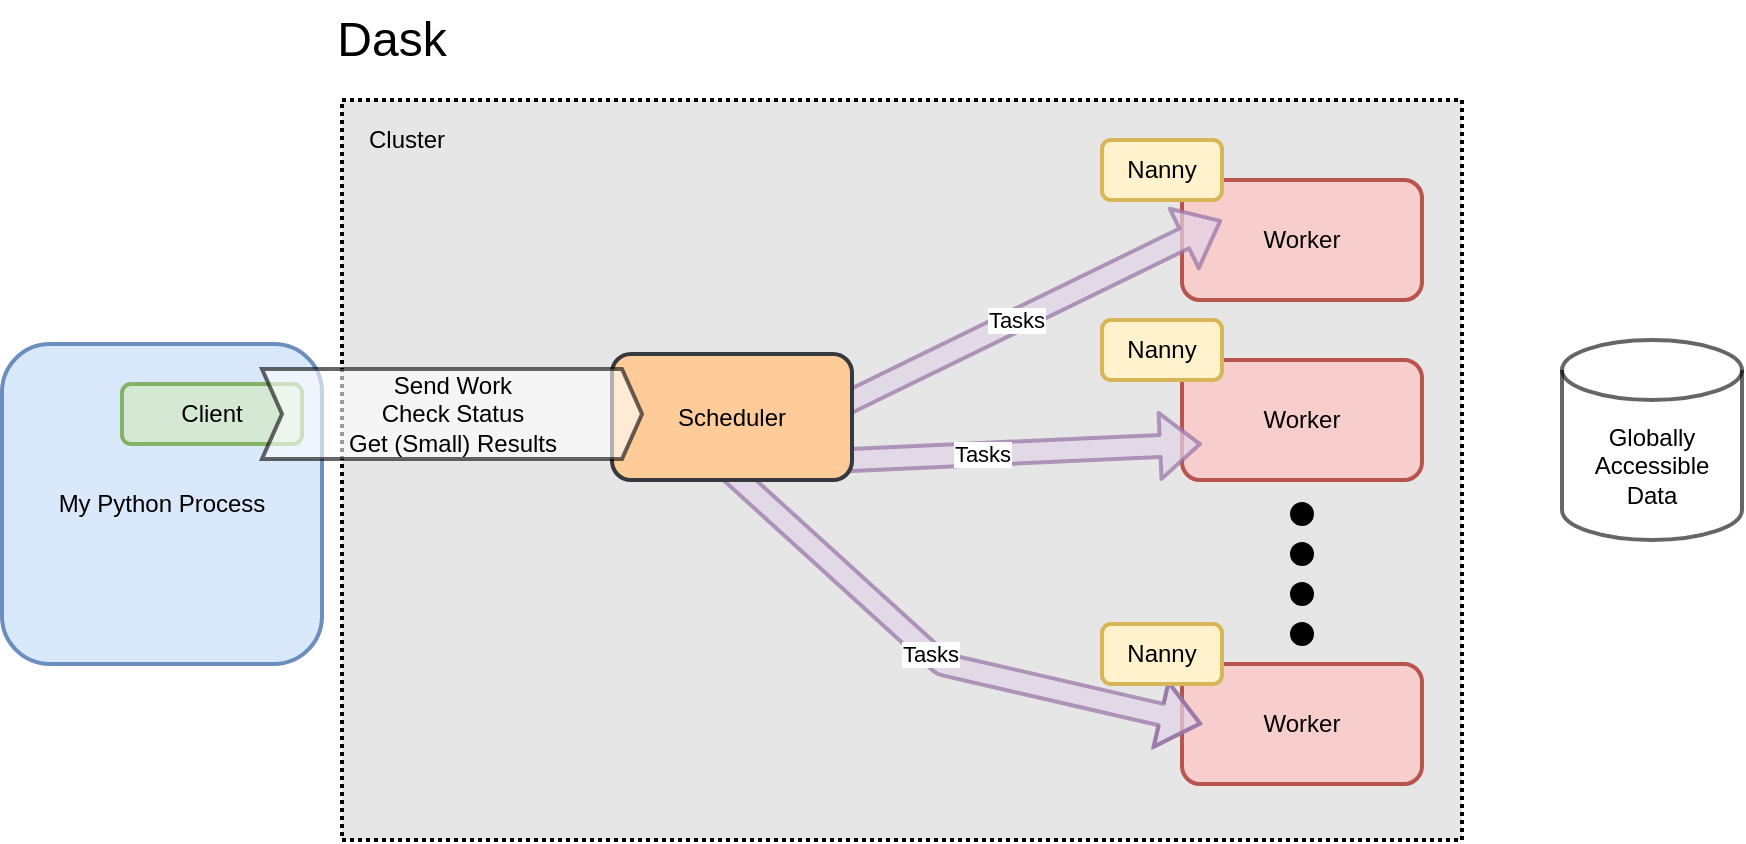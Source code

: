 <mxfile version="13.7.5" type="device" pages="3"><diagram id="aBTgrGCe_DV-I_EdvBpU" name="Page-1"><mxGraphModel dx="1181" dy="671" grid="1" gridSize="10" guides="1" tooltips="1" connect="1" arrows="1" fold="1" page="1" pageScale="1" pageWidth="850" pageHeight="1100" math="0" shadow="0"><root><mxCell id="0"/><mxCell id="1" parent="0"/><mxCell id="cDjT2qVqni1KiCa9zTbO-26" value="" style="rounded=0;whiteSpace=wrap;html=1;shadow=0;sketch=0;strokeWidth=2;fillColor=#E6E6E6;dashed=1;dashPattern=1 1;" vertex="1" parent="1"><mxGeometry x="230" y="120" width="560" height="370" as="geometry"/></mxCell><mxCell id="cDjT2qVqni1KiCa9zTbO-6" value="Worker" style="rounded=1;whiteSpace=wrap;html=1;strokeWidth=2;fillColor=#f8cecc;strokeColor=#b85450;" vertex="1" parent="1"><mxGeometry x="650" y="402" width="120" height="60" as="geometry"/></mxCell><mxCell id="cDjT2qVqni1KiCa9zTbO-23" value="Tasks" style="shape=flexArrow;endArrow=classic;html=1;strokeWidth=2;fillColor=#e1d5e7;strokeColor=#9673a6;opacity=70;" edge="1" parent="1"><mxGeometry width="50" height="50" relative="1" as="geometry"><mxPoint x="420" y="302" as="sourcePoint"/><mxPoint x="660" y="432" as="targetPoint"/><Array as="points"><mxPoint x="530" y="402"/></Array></mxGeometry></mxCell><mxCell id="cDjT2qVqni1KiCa9zTbO-1" value="My Python Process" style="rounded=1;whiteSpace=wrap;html=1;strokeWidth=2;fillColor=#dae8fc;strokeColor=#6c8ebf;" vertex="1" parent="1"><mxGeometry x="60" y="242" width="160" height="160" as="geometry"/></mxCell><mxCell id="cDjT2qVqni1KiCa9zTbO-4" value="Worker" style="rounded=1;whiteSpace=wrap;html=1;strokeWidth=2;fillColor=#f8cecc;strokeColor=#b85450;" vertex="1" parent="1"><mxGeometry x="650" y="160" width="120" height="60" as="geometry"/></mxCell><mxCell id="cDjT2qVqni1KiCa9zTbO-5" value="Worker" style="rounded=1;whiteSpace=wrap;html=1;strokeWidth=2;fillColor=#f8cecc;strokeColor=#b85450;" vertex="1" parent="1"><mxGeometry x="650" y="250" width="120" height="60" as="geometry"/></mxCell><mxCell id="cDjT2qVqni1KiCa9zTbO-8" value="" style="ellipse;whiteSpace=wrap;html=1;aspect=fixed;strokeWidth=2;fillColor=#000000;" vertex="1" parent="1"><mxGeometry x="705" y="322" width="10" height="10" as="geometry"/></mxCell><mxCell id="cDjT2qVqni1KiCa9zTbO-9" value="" style="ellipse;whiteSpace=wrap;html=1;aspect=fixed;strokeWidth=2;fillColor=#000000;" vertex="1" parent="1"><mxGeometry x="705" y="342" width="10" height="10" as="geometry"/></mxCell><mxCell id="cDjT2qVqni1KiCa9zTbO-10" value="" style="ellipse;whiteSpace=wrap;html=1;aspect=fixed;strokeWidth=2;fillColor=#000000;" vertex="1" parent="1"><mxGeometry x="705" y="362" width="10" height="10" as="geometry"/></mxCell><mxCell id="cDjT2qVqni1KiCa9zTbO-11" value="" style="ellipse;whiteSpace=wrap;html=1;aspect=fixed;strokeWidth=2;fillColor=#000000;" vertex="1" parent="1"><mxGeometry x="705" y="382" width="10" height="10" as="geometry"/></mxCell><mxCell id="cDjT2qVqni1KiCa9zTbO-12" value="Nanny" style="rounded=1;whiteSpace=wrap;html=1;strokeWidth=2;fillColor=#fff2cc;strokeColor=#d6b656;" vertex="1" parent="1"><mxGeometry x="610" y="140" width="60" height="30" as="geometry"/></mxCell><mxCell id="cDjT2qVqni1KiCa9zTbO-13" value="Nanny" style="rounded=1;whiteSpace=wrap;html=1;strokeWidth=2;fillColor=#fff2cc;strokeColor=#d6b656;" vertex="1" parent="1"><mxGeometry x="610" y="230" width="60" height="30" as="geometry"/></mxCell><mxCell id="cDjT2qVqni1KiCa9zTbO-14" value="Nanny" style="rounded=1;whiteSpace=wrap;html=1;strokeWidth=2;fillColor=#fff2cc;strokeColor=#d6b656;" vertex="1" parent="1"><mxGeometry x="610" y="382" width="60" height="30" as="geometry"/></mxCell><mxCell id="cDjT2qVqni1KiCa9zTbO-16" value="Tasks" style="shape=flexArrow;endArrow=classic;html=1;strokeWidth=2;fillColor=#e1d5e7;strokeColor=#9673a6;opacity=70;" edge="1" parent="1"><mxGeometry width="50" height="50" relative="1" as="geometry"><mxPoint x="465" y="280" as="sourcePoint"/><mxPoint x="670" y="180" as="targetPoint"/></mxGeometry></mxCell><mxCell id="cDjT2qVqni1KiCa9zTbO-24" value="Tasks" style="shape=flexArrow;endArrow=classic;html=1;strokeWidth=2;fillColor=#e1d5e7;strokeColor=#9673a6;opacity=70;" edge="1" parent="1"><mxGeometry width="50" height="50" relative="1" as="geometry"><mxPoint x="440" y="302" as="sourcePoint"/><mxPoint x="660" y="292" as="targetPoint"/></mxGeometry></mxCell><mxCell id="cDjT2qVqni1KiCa9zTbO-3" value="Scheduler" style="rounded=1;whiteSpace=wrap;html=1;strokeWidth=2;fillColor=#ffcc99;strokeColor=#36393d;" vertex="1" parent="1"><mxGeometry x="365" y="247" width="120" height="63" as="geometry"/></mxCell><mxCell id="cDjT2qVqni1KiCa9zTbO-25" value="Globally&lt;br&gt;Accessible&lt;br&gt;Data" style="shape=cylinder3;whiteSpace=wrap;html=1;boundedLbl=1;backgroundOutline=1;size=15;shadow=0;sketch=0;strokeWidth=2;fillColor=#FFFFFF;opacity=60;" vertex="1" parent="1"><mxGeometry x="840" y="240" width="90" height="100" as="geometry"/></mxCell><mxCell id="cDjT2qVqni1KiCa9zTbO-2" value="Client" style="rounded=1;whiteSpace=wrap;html=1;strokeWidth=2;fillColor=#d5e8d4;strokeColor=#82b366;" vertex="1" parent="1"><mxGeometry x="120" y="262" width="90" height="30" as="geometry"/></mxCell><mxCell id="cDjT2qVqni1KiCa9zTbO-28" value="Cluster" style="rounded=0;whiteSpace=wrap;html=1;shadow=0;dashed=1;dashPattern=1 1;sketch=0;strokeWidth=2;strokeColor=none;fillColor=none;" vertex="1" parent="1"><mxGeometry x="230" y="130" width="65" height="20" as="geometry"/></mxCell><mxCell id="cDjT2qVqni1KiCa9zTbO-17" value="Send Work&lt;br&gt;Check Status&lt;br&gt;Get (Small) Results" style="html=1;shadow=0;dashed=0;align=center;verticalAlign=middle;shape=mxgraph.arrows2.arrow;dy=0;dx=10;notch=10;strokeWidth=2;sketch=0;opacity=60;" vertex="1" parent="1"><mxGeometry x="190" y="254.5" width="190" height="45" as="geometry"/></mxCell><mxCell id="cDjT2qVqni1KiCa9zTbO-29" value="Dask" style="rounded=0;whiteSpace=wrap;html=1;shadow=0;dashed=1;dashPattern=1 1;sketch=0;strokeWidth=2;strokeColor=none;fillColor=none;fontSize=24;" vertex="1" parent="1"><mxGeometry x="200" y="70" width="110" height="40" as="geometry"/></mxCell></root></mxGraphModel></diagram><diagram name="Page-1" id="vnrHJYIEhBvo4S5f82DP"><mxGraphModel dx="891" dy="528" grid="1" gridSize="10" guides="1" tooltips="1" connect="1" arrows="1" fold="1" page="1" pageScale="1" pageWidth="850" pageHeight="1100" math="0" shadow="0"><root><mxCell id="0"/><mxCell id="1" parent="0"/><mxCell id="u7oqeZuVxqvGrvhpoJil-1" value="" style="outlineConnect=0;fontColor=#232F3E;gradientColor=none;fillColor=#5A30B5;strokeColor=none;dashed=0;verticalLabelPosition=bottom;verticalAlign=top;align=center;html=1;fontSize=12;fontStyle=0;aspect=fixed;pointerEvents=1;shape=mxgraph.aws4.data_lake_resource_icon;" vertex="1" parent="1"><mxGeometry x="25" y="263" width="77" height="77" as="geometry"/></mxCell><mxCell id="u7oqeZuVxqvGrvhpoJil-8" value="" style="outlineConnect=0;dashed=0;verticalLabelPosition=bottom;verticalAlign=top;align=center;html=1;shape=mxgraph.aws3.table;fillColor=#e1d5e7;strokeColor=#9673a6;" vertex="1" parent="1"><mxGeometry x="223" y="268" width="70" height="70" as="geometry"/></mxCell><mxCell id="u7oqeZuVxqvGrvhpoJil-9" value="" style="outlineConnect=0;dashed=0;verticalLabelPosition=bottom;verticalAlign=top;align=center;html=1;shape=mxgraph.aws3.table;fillColor=#d5e8d4;strokeColor=#82b366;" vertex="1" parent="1"><mxGeometry x="414" y="266" width="70" height="70" as="geometry"/></mxCell><mxCell id="u7oqeZuVxqvGrvhpoJil-12" value="" style="shadow=0;dashed=0;html=1;strokeColor=none;fillColor=#4495D1;labelPosition=center;verticalLabelPosition=bottom;verticalAlign=top;align=center;outlineConnect=0;shape=mxgraph.veeam.2d.report;" vertex="1" parent="1"><mxGeometry x="780.0" y="420" width="36.8" height="50.8" as="geometry"/></mxCell><mxCell id="u7oqeZuVxqvGrvhpoJil-13" value="" style="outlineConnect=0;fontColor=#232F3E;gradientColor=none;fillColor=#277116;strokeColor=none;dashed=0;verticalLabelPosition=bottom;verticalAlign=top;align=center;html=1;fontSize=12;fontStyle=0;aspect=fixed;pointerEvents=1;shape=mxgraph.aws4.file_system;" vertex="1" parent="1"><mxGeometry x="590" y="149" width="67.32" height="63" as="geometry"/></mxCell><mxCell id="u7oqeZuVxqvGrvhpoJil-14" value="" style="outlineConnect=0;fontColor=#232F3E;gradientColor=none;fillColor=#116D5B;strokeColor=none;dashed=0;verticalLabelPosition=bottom;verticalAlign=top;align=center;html=1;fontSize=12;fontStyle=0;aspect=fixed;pointerEvents=1;shape=mxgraph.aws4.sagemaker_model;" vertex="1" parent="1"><mxGeometry x="780" y="176.6" width="59.4" height="59.4" as="geometry"/></mxCell><mxCell id="u7oqeZuVxqvGrvhpoJil-22" value="" style="shape=image;html=1;verticalAlign=top;verticalLabelPosition=bottom;labelBackgroundColor=#ffffff;imageAspect=0;aspect=fixed;image=https://cdn4.iconfinder.com/data/icons/hodgepodge-free/32/bar_chart_graph_analysis-128.png" vertex="1" parent="1"><mxGeometry x="610" y="290" width="70" height="70" as="geometry"/></mxCell><mxCell id="u7oqeZuVxqvGrvhpoJil-25" value="Extract" style="html=1;shadow=0;dashed=0;align=center;verticalAlign=middle;shape=mxgraph.arrows2.arrow;dy=0;dx=10;notch=10;strokeWidth=2;" vertex="1" parent="1"><mxGeometry x="120" y="292" width="90" height="22" as="geometry"/></mxCell><mxCell id="u7oqeZuVxqvGrvhpoJil-26" value="" style="shape=mxgraph.bpmn.service_task;html=1;outlineConnect=0;strokeWidth=3;" vertex="1" parent="1"><mxGeometry x="330" y="258" width="50" height="50" as="geometry"/></mxCell><mxCell id="u7oqeZuVxqvGrvhpoJil-28" value="Transform" style="html=1;shadow=0;dashed=0;align=center;verticalAlign=middle;shape=mxgraph.arrows2.arrow;dy=0;dx=10;notch=10;strokeWidth=2;" vertex="1" parent="1"><mxGeometry x="310" y="292" width="90" height="22" as="geometry"/></mxCell><mxCell id="u7oqeZuVxqvGrvhpoJil-29" value="Write" style="html=1;shadow=0;dashed=0;align=center;verticalAlign=middle;shape=mxgraph.arrows2.arrow;dy=0;dx=10;notch=10;strokeWidth=2;rotation=-45;" vertex="1" parent="1"><mxGeometry x="500" y="222" width="90" height="22" as="geometry"/></mxCell><mxCell id="u7oqeZuVxqvGrvhpoJil-30" value="Analyze" style="html=1;shadow=0;dashed=0;align=center;verticalAlign=middle;shape=mxgraph.arrows2.arrow;dy=0;dx=10;notch=10;strokeWidth=2;" vertex="1" parent="1"><mxGeometry x="510" y="316" width="90" height="22" as="geometry"/></mxCell><mxCell id="u7oqeZuVxqvGrvhpoJil-31" value="Model" style="html=1;shadow=0;dashed=0;align=center;verticalAlign=middle;shape=mxgraph.arrows2.arrow;dy=0;dx=10;notch=10;strokeWidth=2;rotation=-45;" vertex="1" parent="1"><mxGeometry x="700" y="255" width="90" height="22" as="geometry"/></mxCell><mxCell id="u7oqeZuVxqvGrvhpoJil-32" value="Report" style="html=1;shadow=0;dashed=0;align=center;verticalAlign=middle;shape=mxgraph.arrows2.arrow;dy=0;dx=10;notch=10;strokeWidth=2;rotation=45;" vertex="1" parent="1"><mxGeometry x="690" y="380" width="90" height="22" as="geometry"/></mxCell><mxCell id="u7oqeZuVxqvGrvhpoJil-33" value="" style="rounded=0;whiteSpace=wrap;html=1;strokeWidth=3;fillColor=#ffffff;strokeColor=none;" vertex="1" parent="1"><mxGeometry x="547.32" y="139" width="112.68" height="30" as="geometry"/></mxCell><mxCell id="u7oqeZuVxqvGrvhpoJil-27" value="" style="html=1;verticalLabelPosition=bottom;align=center;labelBackgroundColor=#ffffff;verticalAlign=top;strokeWidth=3;strokeColor=#0080F0;shadow=0;dashed=0;shape=mxgraph.ios7.icons.data;" vertex="1" parent="1"><mxGeometry x="570" y="110" width="50" height="61.5" as="geometry"/></mxCell></root></mxGraphModel></diagram><diagram name="Page-2" id="1S1Re08Yh6sC995NO6FM"><mxGraphModel dx="1069" dy="633" grid="1" gridSize="10" guides="1" tooltips="1" connect="1" arrows="1" fold="1" page="1" pageScale="1" pageWidth="850" pageHeight="1100" math="0" shadow="0"><root><mxCell id="KScGM7GHcmH8lOMbL10Z-0"/><mxCell id="KScGM7GHcmH8lOMbL10Z-1" parent="KScGM7GHcmH8lOMbL10Z-0"/><mxCell id="KScGM7GHcmH8lOMbL10Z-2" value="" style="shadow=0;dashed=0;html=1;strokeColor=none;fillColor=#4495D1;labelPosition=center;verticalLabelPosition=bottom;verticalAlign=top;align=center;outlineConnect=0;shape=mxgraph.veeam.2d.report;" vertex="1" parent="KScGM7GHcmH8lOMbL10Z-1"><mxGeometry x="241.9" y="370" width="36.8" height="50.8" as="geometry"/></mxCell><mxCell id="KScGM7GHcmH8lOMbL10Z-4" value="" style="outlineConnect=0;fontColor=#232F3E;gradientColor=none;fillColor=#116D5B;strokeColor=none;dashed=0;verticalLabelPosition=bottom;verticalAlign=top;align=center;html=1;fontSize=12;fontStyle=0;aspect=fixed;pointerEvents=1;shape=mxgraph.aws4.sagemaker_model;" vertex="1" parent="KScGM7GHcmH8lOMbL10Z-1"><mxGeometry x="230" y="271.3" width="59.4" height="59.4" as="geometry"/></mxCell><mxCell id="KScGM7GHcmH8lOMbL10Z-8" value="Archive/Deploy/Serve" style="html=1;shadow=0;dashed=0;align=center;verticalAlign=middle;shape=mxgraph.arrows2.arrow;dy=0;dx=10;notch=10;strokeWidth=2;rotation=0;" vertex="1" parent="KScGM7GHcmH8lOMbL10Z-1"><mxGeometry x="307.92" y="290" width="140" height="22" as="geometry"/></mxCell><mxCell id="KScGM7GHcmH8lOMbL10Z-9" value="Publish" style="html=1;shadow=0;dashed=0;align=center;verticalAlign=middle;shape=mxgraph.arrows2.arrow;dy=0;dx=10;notch=10;strokeWidth=2;rotation=0;" vertex="1" parent="KScGM7GHcmH8lOMbL10Z-1"><mxGeometry x="310.6" y="384.4" width="90" height="22" as="geometry"/></mxCell><mxCell id="wl4thxgOZWaGY6wfDHS9-0" value="" style="outlineConnect=0;dashed=0;verticalLabelPosition=bottom;verticalAlign=top;align=center;html=1;shape=mxgraph.aws3.table;fillColor=#d5e8d4;strokeColor=#82b366;" vertex="1" parent="KScGM7GHcmH8lOMbL10Z-1"><mxGeometry x="230" y="164" width="60" height="60" as="geometry"/></mxCell><mxCell id="wl4thxgOZWaGY6wfDHS9-3" value="" style="group" vertex="1" connectable="0" parent="KScGM7GHcmH8lOMbL10Z-1"><mxGeometry x="390.6" y="150" width="100" height="92" as="geometry"/></mxCell><mxCell id="KScGM7GHcmH8lOMbL10Z-3" value="" style="outlineConnect=0;fontColor=#232F3E;gradientColor=none;fillColor=#277116;strokeColor=none;dashed=0;verticalLabelPosition=bottom;verticalAlign=top;align=center;html=1;fontSize=12;fontStyle=0;aspect=fixed;pointerEvents=1;shape=mxgraph.aws4.file_system;" vertex="1" parent="wl4thxgOZWaGY6wfDHS9-3"><mxGeometry x="37.877" y="35.176" width="59.744" height="55.911" as="geometry"/></mxCell><mxCell id="KScGM7GHcmH8lOMbL10Z-10" value="" style="rounded=0;whiteSpace=wrap;html=1;strokeWidth=3;fillColor=#ffffff;strokeColor=none;" vertex="1" parent="wl4thxgOZWaGY6wfDHS9-3"><mxGeometry y="26.157" width="100" height="27.059" as="geometry"/></mxCell><mxCell id="KScGM7GHcmH8lOMbL10Z-11" value="" style="html=1;verticalLabelPosition=bottom;align=center;labelBackgroundColor=#ffffff;verticalAlign=top;strokeWidth=3;strokeColor=#0080F0;shadow=0;dashed=0;shape=mxgraph.ios7.icons.data;" vertex="1" parent="wl4thxgOZWaGY6wfDHS9-3"><mxGeometry x="20.128" width="44.373" height="55.471" as="geometry"/></mxCell><mxCell id="KScGM7GHcmH8lOMbL10Z-6" value="Write" style="html=1;shadow=0;dashed=0;align=center;verticalAlign=middle;shape=mxgraph.arrows2.arrow;dy=0;dx=10;notch=10;strokeWidth=2;rotation=0;" vertex="1" parent="KScGM7GHcmH8lOMbL10Z-1"><mxGeometry x="307.92" y="190" width="90" height="22" as="geometry"/></mxCell><mxCell id="wl4thxgOZWaGY6wfDHS9-4" value="" style="pointerEvents=1;shadow=0;dashed=0;html=1;strokeColor=none;fillColor=#434445;aspect=fixed;labelPosition=center;verticalLabelPosition=bottom;verticalAlign=top;align=center;outlineConnect=0;shape=mxgraph.vvd.web_browser;" vertex="1" parent="KScGM7GHcmH8lOMbL10Z-1"><mxGeometry x="415.6" y="370" width="70.42" height="50" as="geometry"/></mxCell><mxCell id="wl4thxgOZWaGY6wfDHS9-7" value="" style="outlineConnect=0;fontColor=#232F3E;gradientColor=none;fillColor=#232F3E;strokeColor=none;dashed=0;verticalLabelPosition=bottom;verticalAlign=top;align=center;html=1;fontSize=12;fontStyle=0;aspect=fixed;pointerEvents=1;shape=mxgraph.aws4.traditional_server;" vertex="1" parent="KScGM7GHcmH8lOMbL10Z-1"><mxGeometry x="460.6" y="267" width="39.23" height="68" as="geometry"/></mxCell></root></mxGraphModel></diagram></mxfile>